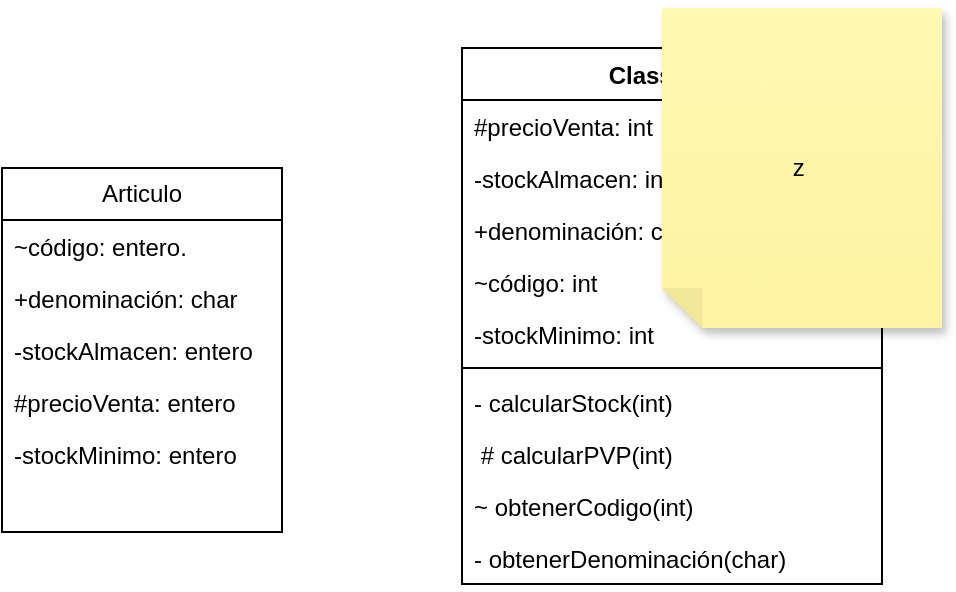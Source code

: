 <mxfile version="26.2.4">
  <diagram id="C5RBs43oDa-KdzZeNtuy" name="Page-1">
    <mxGraphModel dx="788" dy="463" grid="1" gridSize="10" guides="1" tooltips="1" connect="1" arrows="1" fold="1" page="1" pageScale="1" pageWidth="827" pageHeight="1169" math="0" shadow="0">
      <root>
        <mxCell id="WIyWlLk6GJQsqaUBKTNV-0" />
        <mxCell id="WIyWlLk6GJQsqaUBKTNV-1" parent="WIyWlLk6GJQsqaUBKTNV-0" />
        <mxCell id="tNQl6SzMLalJTWUKyjrf-0" value="Articulo" style="swimlane;fontStyle=0;childLayout=stackLayout;horizontal=1;startSize=26;fillColor=none;horizontalStack=0;resizeParent=1;resizeParentMax=0;resizeLast=0;collapsible=1;marginBottom=0;whiteSpace=wrap;html=1;" vertex="1" parent="WIyWlLk6GJQsqaUBKTNV-1">
          <mxGeometry x="340" y="540" width="140" height="182" as="geometry" />
        </mxCell>
        <mxCell id="tNQl6SzMLalJTWUKyjrf-1" value="~código: entero." style="text;strokeColor=none;fillColor=none;align=left;verticalAlign=top;spacingLeft=4;spacingRight=4;overflow=hidden;rotatable=0;points=[[0,0.5],[1,0.5]];portConstraint=eastwest;whiteSpace=wrap;html=1;" vertex="1" parent="tNQl6SzMLalJTWUKyjrf-0">
          <mxGeometry y="26" width="140" height="26" as="geometry" />
        </mxCell>
        <mxCell id="tNQl6SzMLalJTWUKyjrf-2" value="+denominación: char" style="text;strokeColor=none;fillColor=none;align=left;verticalAlign=top;spacingLeft=4;spacingRight=4;overflow=hidden;rotatable=0;points=[[0,0.5],[1,0.5]];portConstraint=eastwest;whiteSpace=wrap;html=1;" vertex="1" parent="tNQl6SzMLalJTWUKyjrf-0">
          <mxGeometry y="52" width="140" height="26" as="geometry" />
        </mxCell>
        <mxCell id="tNQl6SzMLalJTWUKyjrf-8" value="-stockAlmacen: entero" style="text;strokeColor=none;fillColor=none;align=left;verticalAlign=top;spacingLeft=4;spacingRight=4;overflow=hidden;rotatable=0;points=[[0,0.5],[1,0.5]];portConstraint=eastwest;whiteSpace=wrap;html=1;" vertex="1" parent="tNQl6SzMLalJTWUKyjrf-0">
          <mxGeometry y="78" width="140" height="26" as="geometry" />
        </mxCell>
        <mxCell id="tNQl6SzMLalJTWUKyjrf-3" value="#precioVenta: entero" style="text;strokeColor=none;fillColor=none;align=left;verticalAlign=top;spacingLeft=4;spacingRight=4;overflow=hidden;rotatable=0;points=[[0,0.5],[1,0.5]];portConstraint=eastwest;whiteSpace=wrap;html=1;" vertex="1" parent="tNQl6SzMLalJTWUKyjrf-0">
          <mxGeometry y="104" width="140" height="26" as="geometry" />
        </mxCell>
        <mxCell id="tNQl6SzMLalJTWUKyjrf-6" value="-stockMinimo: entero" style="text;strokeColor=none;fillColor=none;align=left;verticalAlign=top;spacingLeft=4;spacingRight=4;overflow=hidden;rotatable=0;points=[[0,0.5],[1,0.5]];portConstraint=eastwest;whiteSpace=wrap;html=1;" vertex="1" parent="tNQl6SzMLalJTWUKyjrf-0">
          <mxGeometry y="130" width="140" height="26" as="geometry" />
        </mxCell>
        <mxCell id="tNQl6SzMLalJTWUKyjrf-5" style="text;strokeColor=none;fillColor=none;align=left;verticalAlign=top;spacingLeft=4;spacingRight=4;overflow=hidden;rotatable=0;points=[[0,0.5],[1,0.5]];portConstraint=eastwest;whiteSpace=wrap;html=1;" vertex="1" parent="tNQl6SzMLalJTWUKyjrf-0">
          <mxGeometry y="156" width="140" height="26" as="geometry" />
        </mxCell>
        <mxCell id="tNQl6SzMLalJTWUKyjrf-10" value="Classname" style="swimlane;fontStyle=1;align=center;verticalAlign=top;childLayout=stackLayout;horizontal=1;startSize=26;horizontalStack=0;resizeParent=1;resizeParentMax=0;resizeLast=0;collapsible=1;marginBottom=0;whiteSpace=wrap;html=1;" vertex="1" parent="WIyWlLk6GJQsqaUBKTNV-1">
          <mxGeometry x="570" y="480" width="210" height="268" as="geometry" />
        </mxCell>
        <mxCell id="tNQl6SzMLalJTWUKyjrf-17" value="#precioVenta: int&lt;span style=&quot;white-space: pre;&quot;&gt;&#x9;&lt;/span&gt;" style="text;strokeColor=none;fillColor=none;align=left;verticalAlign=top;spacingLeft=4;spacingRight=4;overflow=hidden;rotatable=0;points=[[0,0.5],[1,0.5]];portConstraint=eastwest;whiteSpace=wrap;html=1;" vertex="1" parent="tNQl6SzMLalJTWUKyjrf-10">
          <mxGeometry y="26" width="210" height="26" as="geometry" />
        </mxCell>
        <mxCell id="tNQl6SzMLalJTWUKyjrf-16" value="-stockAlmacen: int" style="text;strokeColor=none;fillColor=none;align=left;verticalAlign=top;spacingLeft=4;spacingRight=4;overflow=hidden;rotatable=0;points=[[0,0.5],[1,0.5]];portConstraint=eastwest;whiteSpace=wrap;html=1;" vertex="1" parent="tNQl6SzMLalJTWUKyjrf-10">
          <mxGeometry y="52" width="210" height="26" as="geometry" />
        </mxCell>
        <mxCell id="tNQl6SzMLalJTWUKyjrf-15" value="+denominación: char" style="text;strokeColor=none;fillColor=none;align=left;verticalAlign=top;spacingLeft=4;spacingRight=4;overflow=hidden;rotatable=0;points=[[0,0.5],[1,0.5]];portConstraint=eastwest;whiteSpace=wrap;html=1;" vertex="1" parent="tNQl6SzMLalJTWUKyjrf-10">
          <mxGeometry y="78" width="210" height="26" as="geometry" />
        </mxCell>
        <mxCell id="tNQl6SzMLalJTWUKyjrf-14" value="~código: int" style="text;strokeColor=none;fillColor=none;align=left;verticalAlign=top;spacingLeft=4;spacingRight=4;overflow=hidden;rotatable=0;points=[[0,0.5],[1,0.5]];portConstraint=eastwest;whiteSpace=wrap;html=1;" vertex="1" parent="tNQl6SzMLalJTWUKyjrf-10">
          <mxGeometry y="104" width="210" height="26" as="geometry" />
        </mxCell>
        <mxCell id="tNQl6SzMLalJTWUKyjrf-18" value="-stockMinimo: int" style="text;strokeColor=none;fillColor=none;align=left;verticalAlign=top;spacingLeft=4;spacingRight=4;overflow=hidden;rotatable=0;points=[[0,0.5],[1,0.5]];portConstraint=eastwest;whiteSpace=wrap;html=1;" vertex="1" parent="tNQl6SzMLalJTWUKyjrf-10">
          <mxGeometry y="130" width="210" height="26" as="geometry" />
        </mxCell>
        <mxCell id="tNQl6SzMLalJTWUKyjrf-12" value="" style="line;strokeWidth=1;fillColor=none;align=left;verticalAlign=middle;spacingTop=-1;spacingLeft=3;spacingRight=3;rotatable=0;labelPosition=right;points=[];portConstraint=eastwest;strokeColor=inherit;" vertex="1" parent="tNQl6SzMLalJTWUKyjrf-10">
          <mxGeometry y="156" width="210" height="8" as="geometry" />
        </mxCell>
        <mxCell id="tNQl6SzMLalJTWUKyjrf-13" value="- calcularStock(int)" style="text;strokeColor=none;fillColor=none;align=left;verticalAlign=top;spacingLeft=4;spacingRight=4;overflow=hidden;rotatable=0;points=[[0,0.5],[1,0.5]];portConstraint=eastwest;whiteSpace=wrap;html=1;" vertex="1" parent="tNQl6SzMLalJTWUKyjrf-10">
          <mxGeometry y="164" width="210" height="26" as="geometry" />
        </mxCell>
        <mxCell id="tNQl6SzMLalJTWUKyjrf-21" value="&amp;nbsp;# calcularPVP(int)" style="text;strokeColor=none;fillColor=none;align=left;verticalAlign=top;spacingLeft=4;spacingRight=4;overflow=hidden;rotatable=0;points=[[0,0.5],[1,0.5]];portConstraint=eastwest;whiteSpace=wrap;html=1;" vertex="1" parent="tNQl6SzMLalJTWUKyjrf-10">
          <mxGeometry y="190" width="210" height="26" as="geometry" />
        </mxCell>
        <mxCell id="tNQl6SzMLalJTWUKyjrf-20" value="~ obtenerCodigo(int)" style="text;strokeColor=none;fillColor=none;align=left;verticalAlign=top;spacingLeft=4;spacingRight=4;overflow=hidden;rotatable=0;points=[[0,0.5],[1,0.5]];portConstraint=eastwest;whiteSpace=wrap;html=1;" vertex="1" parent="tNQl6SzMLalJTWUKyjrf-10">
          <mxGeometry y="216" width="210" height="26" as="geometry" />
        </mxCell>
        <mxCell id="tNQl6SzMLalJTWUKyjrf-19" value="- obtenerDenominación(char)" style="text;strokeColor=none;fillColor=none;align=left;verticalAlign=top;spacingLeft=4;spacingRight=4;overflow=hidden;rotatable=0;points=[[0,0.5],[1,0.5]];portConstraint=eastwest;whiteSpace=wrap;html=1;" vertex="1" parent="tNQl6SzMLalJTWUKyjrf-10">
          <mxGeometry y="242" width="210" height="26" as="geometry" />
        </mxCell>
        <mxCell id="tNQl6SzMLalJTWUKyjrf-22" value="z&amp;nbsp;" style="shape=note;whiteSpace=wrap;html=1;backgroundOutline=1;fontColor=#000000;darkOpacity=0.05;fillColor=#FFF9B2;strokeColor=none;fillStyle=solid;direction=west;gradientDirection=north;gradientColor=#FFF2A1;shadow=1;size=20;pointerEvents=1;" vertex="1" parent="WIyWlLk6GJQsqaUBKTNV-1">
          <mxGeometry x="670" y="460" width="140" height="160" as="geometry" />
        </mxCell>
      </root>
    </mxGraphModel>
  </diagram>
</mxfile>
